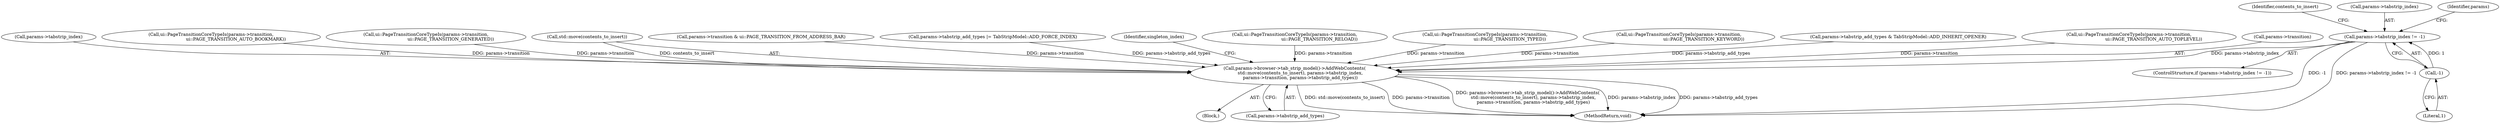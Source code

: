 digraph "0_Chrome_c552cd7b8a0862f6b3c8c6a07f98bda3721101eb_0@pointer" {
"1000532" [label="(Call,params->tabstrip_index != -1)"];
"1000536" [label="(Call,-1)"];
"1000545" [label="(Call,params->browser->tab_strip_model()->AddWebContents(\n        std::move(contents_to_insert), params->tabstrip_index,\n        params->transition, params->tabstrip_add_types))"];
"1000554" [label="(Call,params->tabstrip_add_types)"];
"1000389" [label="(Call,ui::PageTransitionCoreTypeIs(params->transition,\n                                   ui::PAGE_TRANSITION_RELOAD))"];
"1000365" [label="(Call,ui::PageTransitionCoreTypeIs(params->transition,\n                                   ui::PAGE_TRANSITION_TYPED))"];
"1000536" [label="(Call,-1)"];
"1000394" [label="(Call,ui::PageTransitionCoreTypeIs(params->transition,\n                                   ui::PAGE_TRANSITION_KEYWORD))"];
"1000494" [label="(Call,params->tabstrip_add_types & TabStripModel::ADD_INHERIT_OPENER)"];
"1000383" [label="(Call,ui::PageTransitionCoreTypeIs(params->transition,\n                                   ui::PAGE_TRANSITION_AUTO_TOPLEVEL))"];
"1000532" [label="(Call,params->tabstrip_index != -1)"];
"1000537" [label="(Literal,1)"];
"1000551" [label="(Call,params->transition)"];
"1000548" [label="(Call,params->tabstrip_index)"];
"1000544" [label="(Identifier,contents_to_insert)"];
"1000531" [label="(ControlStructure,if (params->tabstrip_index != -1))"];
"1000371" [label="(Call,ui::PageTransitionCoreTypeIs(params->transition,\n                                   ui::PAGE_TRANSITION_AUTO_BOOKMARK))"];
"1000665" [label="(MethodReturn,void)"];
"1000533" [label="(Call,params->tabstrip_index)"];
"1000377" [label="(Call,ui::PageTransitionCoreTypeIs(params->transition,\n                                   ui::PAGE_TRANSITION_GENERATED))"];
"1000546" [label="(Call,std::move(contents_to_insert))"];
"1000359" [label="(Call,params->transition & ui::PAGE_TRANSITION_FROM_ADDRESS_BAR)"];
"1000540" [label="(Identifier,params)"];
"1000545" [label="(Call,params->browser->tab_strip_model()->AddWebContents(\n        std::move(contents_to_insert), params->tabstrip_index,\n        params->transition, params->tabstrip_add_types))"];
"1000538" [label="(Call,params->tabstrip_add_types |= TabStripModel::ADD_FORCE_INDEX)"];
"1000530" [label="(Block,)"];
"1000559" [label="(Identifier,singleton_index)"];
"1000532" -> "1000531"  [label="AST: "];
"1000532" -> "1000536"  [label="CFG: "];
"1000533" -> "1000532"  [label="AST: "];
"1000536" -> "1000532"  [label="AST: "];
"1000540" -> "1000532"  [label="CFG: "];
"1000544" -> "1000532"  [label="CFG: "];
"1000532" -> "1000665"  [label="DDG: -1"];
"1000532" -> "1000665"  [label="DDG: params->tabstrip_index != -1"];
"1000536" -> "1000532"  [label="DDG: 1"];
"1000532" -> "1000545"  [label="DDG: params->tabstrip_index"];
"1000536" -> "1000537"  [label="CFG: "];
"1000537" -> "1000536"  [label="AST: "];
"1000545" -> "1000530"  [label="AST: "];
"1000545" -> "1000554"  [label="CFG: "];
"1000546" -> "1000545"  [label="AST: "];
"1000548" -> "1000545"  [label="AST: "];
"1000551" -> "1000545"  [label="AST: "];
"1000554" -> "1000545"  [label="AST: "];
"1000559" -> "1000545"  [label="CFG: "];
"1000545" -> "1000665"  [label="DDG: params->tabstrip_index"];
"1000545" -> "1000665"  [label="DDG: params->tabstrip_add_types"];
"1000545" -> "1000665"  [label="DDG: std::move(contents_to_insert)"];
"1000545" -> "1000665"  [label="DDG: params->transition"];
"1000545" -> "1000665"  [label="DDG: params->browser->tab_strip_model()->AddWebContents(\n        std::move(contents_to_insert), params->tabstrip_index,\n        params->transition, params->tabstrip_add_types)"];
"1000546" -> "1000545"  [label="DDG: contents_to_insert"];
"1000383" -> "1000545"  [label="DDG: params->transition"];
"1000365" -> "1000545"  [label="DDG: params->transition"];
"1000389" -> "1000545"  [label="DDG: params->transition"];
"1000371" -> "1000545"  [label="DDG: params->transition"];
"1000394" -> "1000545"  [label="DDG: params->transition"];
"1000359" -> "1000545"  [label="DDG: params->transition"];
"1000377" -> "1000545"  [label="DDG: params->transition"];
"1000494" -> "1000545"  [label="DDG: params->tabstrip_add_types"];
"1000538" -> "1000545"  [label="DDG: params->tabstrip_add_types"];
}
